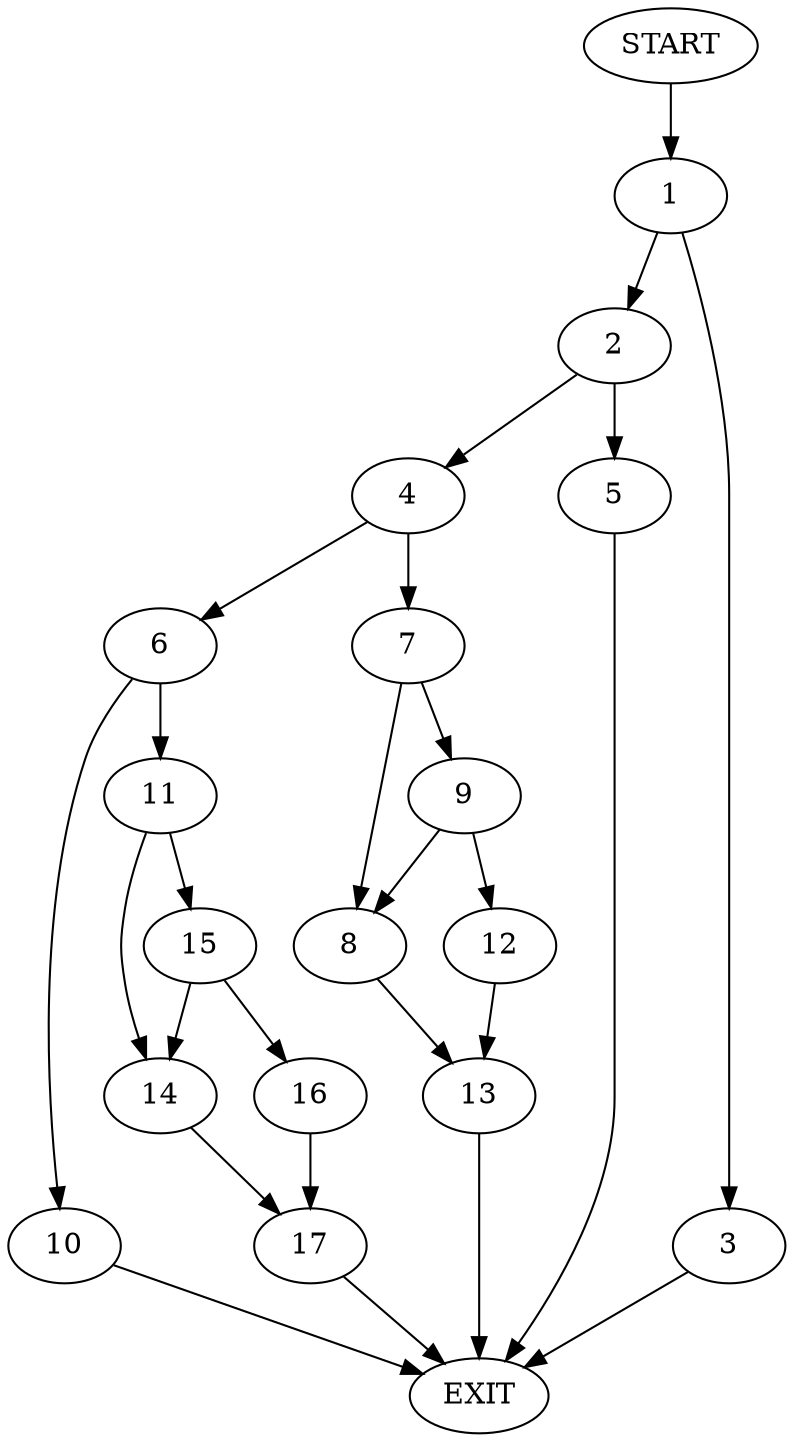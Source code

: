 digraph {
0 [label="START"]
18 [label="EXIT"]
0 -> 1
1 -> 2
1 -> 3
2 -> 4
2 -> 5
3 -> 18
5 -> 18
4 -> 6
4 -> 7
7 -> 8
7 -> 9
6 -> 10
6 -> 11
9 -> 8
9 -> 12
8 -> 13
12 -> 13
13 -> 18
11 -> 14
11 -> 15
10 -> 18
15 -> 14
15 -> 16
14 -> 17
16 -> 17
17 -> 18
}
